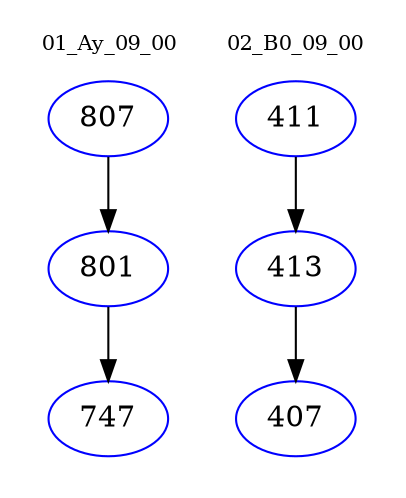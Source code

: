 digraph{
subgraph cluster_0 {
color = white
label = "01_Ay_09_00";
fontsize=10;
T0_807 [label="807", color="blue"]
T0_807 -> T0_801 [color="black"]
T0_801 [label="801", color="blue"]
T0_801 -> T0_747 [color="black"]
T0_747 [label="747", color="blue"]
}
subgraph cluster_1 {
color = white
label = "02_B0_09_00";
fontsize=10;
T1_411 [label="411", color="blue"]
T1_411 -> T1_413 [color="black"]
T1_413 [label="413", color="blue"]
T1_413 -> T1_407 [color="black"]
T1_407 [label="407", color="blue"]
}
}
